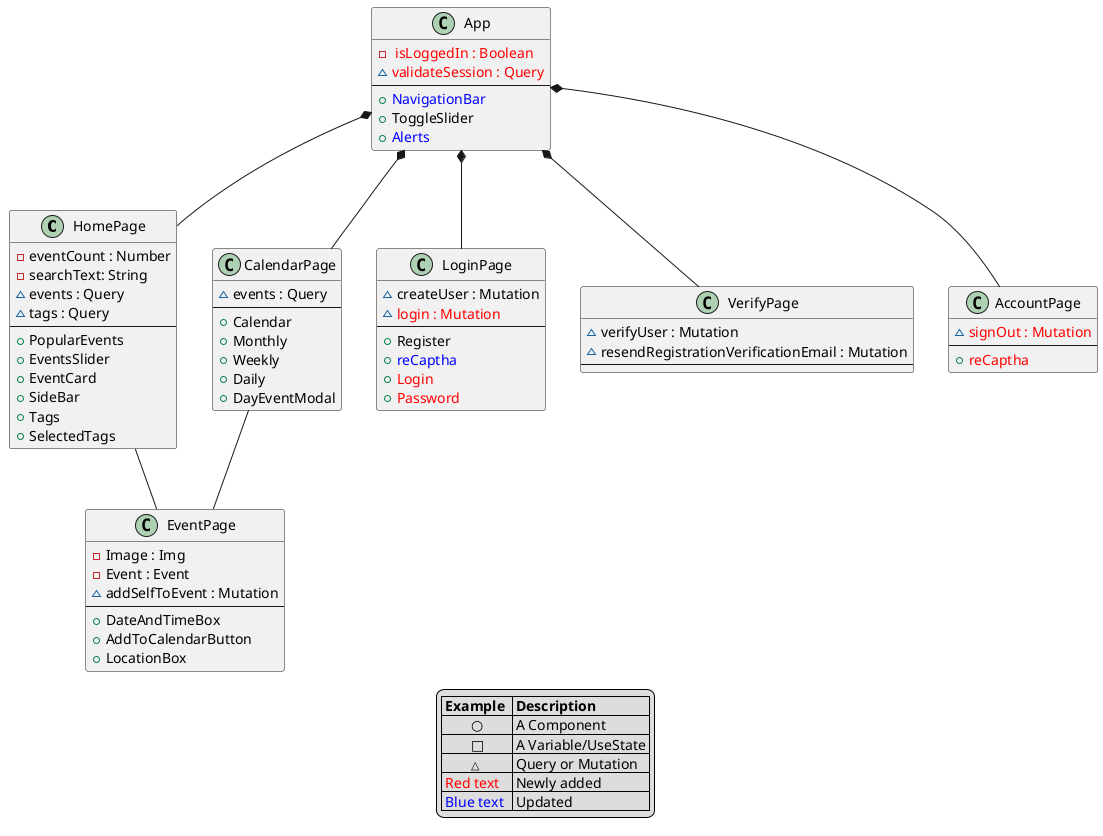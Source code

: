 @startuml FrontEndClassDiagram
class HomePage {
    - eventCount : Number
    - searchText: String
    ~ events : Query
    ~ tags : Query
    --
    + PopularEvents
    + EventsSlider
    + EventCard
    + SideBar
    + Tags 
    + SelectedTags
}

class App {
    -<color:red> isLoggedIn : Boolean
    ~<color:red>validateSession : Query
    --
    + <color:blue>NavigationBar
    + ToggleSlider
    + <color:blue>Alerts
}
class CalendarPage {
    ~ events : Query 
    --
    + Calendar
    + Monthly
    + Weekly
    + Daily
    + DayEventModal    
}
class EventPage {
    -Image : Img
    -Event : Event
    ~addSelfToEvent : Mutation
    --
    + DateAndTimeBox
    + AddToCalendarButton
    + LocationBox
}
class LoginPage {
    ~ createUser : Mutation
    ~ <color:red>login : Mutation
    --
    +Register
    +<color:blue>reCaptha
    +<color:red>Login
    +<color:red>Password
    }
    class VerifyPage {
    ~ verifyUser : Mutation
    ~ resendRegistrationVerificationEmail : Mutation
    --
}
class AccountPage {
    ~ <color:red>signOut : Mutation
    --
    +<color:red>reCaptha
}

App*-- HomePage 
App*-- CalendarPage   
App*-- LoginPage
App*-- AccountPage
App*-- VerifyPage
HomePage-- EventPage
CalendarPage-- EventPage

legend
    |= Example  |= Description |
    |        ○ | A Component |
    |        □ | A Variable/UseState |
    |        <size:11>△ | Query or Mutation |
    |<color:red> Red text | Newly added|
    |<color:blue> Blue text | Updated |
endlegend
@enduml


class AddEventPage {
    --
}



